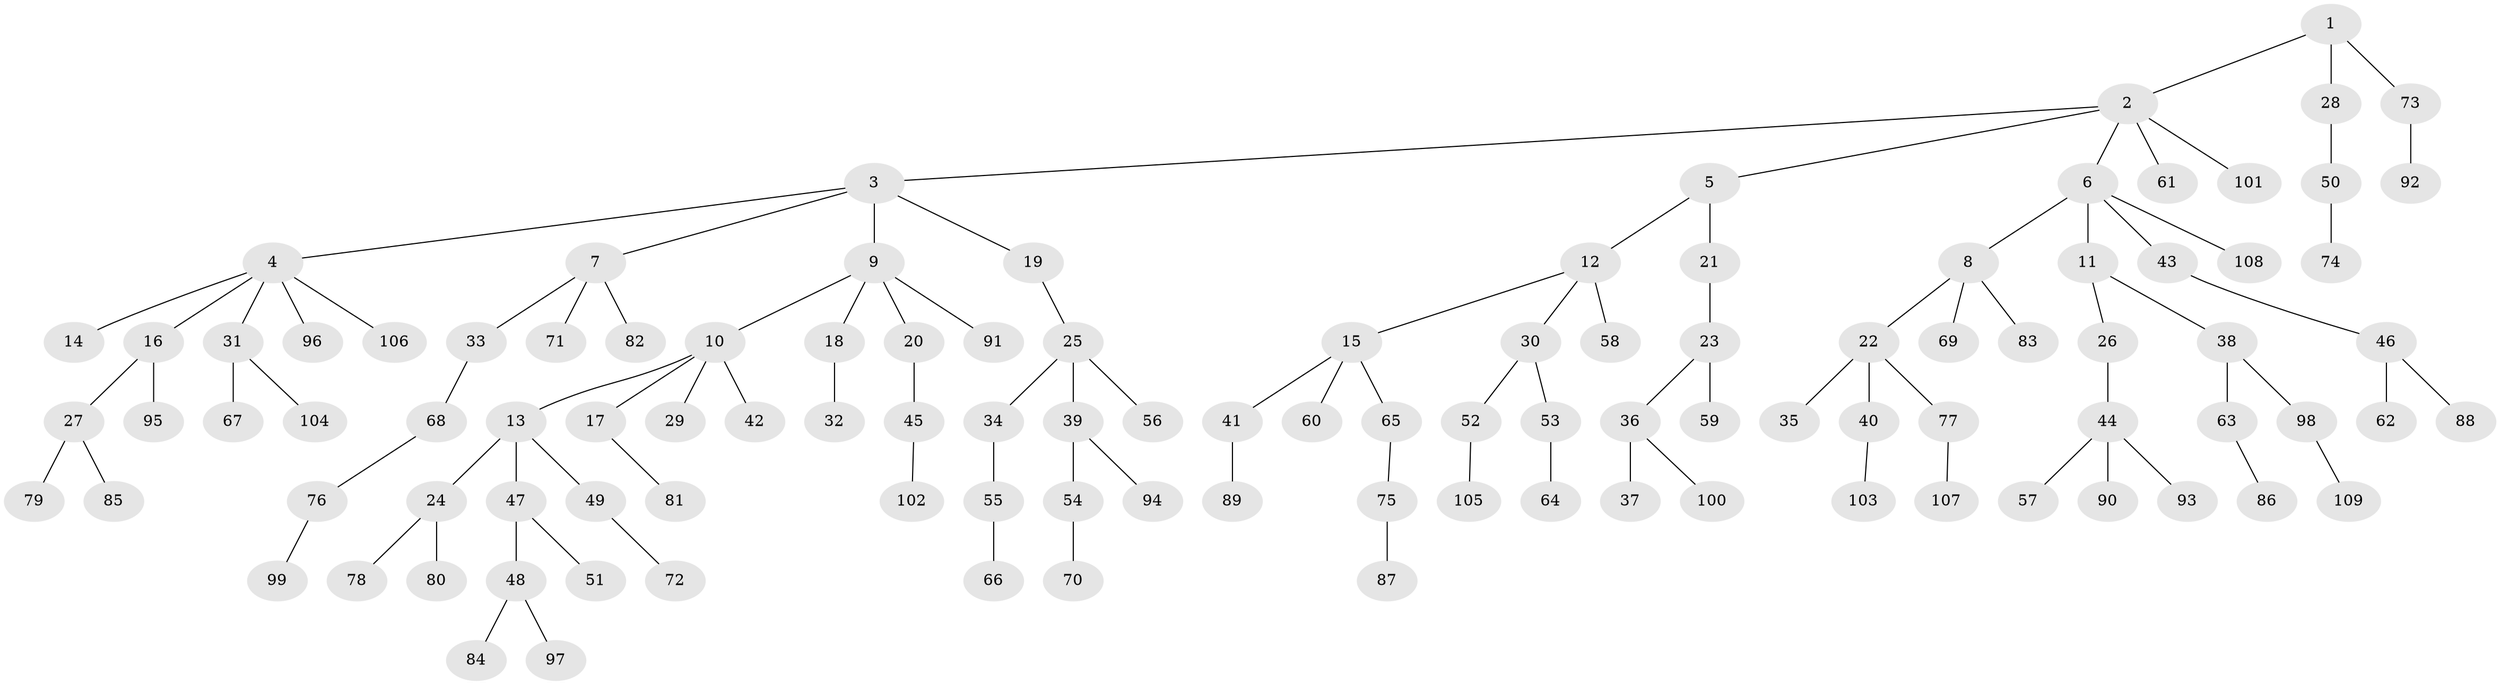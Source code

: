 // coarse degree distribution, {5: 0.045454545454545456, 2: 0.25757575757575757, 4: 0.07575757575757576, 1: 0.4696969696969697, 3: 0.15151515151515152}
// Generated by graph-tools (version 1.1) at 2025/37/03/04/25 23:37:18]
// undirected, 109 vertices, 108 edges
graph export_dot {
  node [color=gray90,style=filled];
  1;
  2;
  3;
  4;
  5;
  6;
  7;
  8;
  9;
  10;
  11;
  12;
  13;
  14;
  15;
  16;
  17;
  18;
  19;
  20;
  21;
  22;
  23;
  24;
  25;
  26;
  27;
  28;
  29;
  30;
  31;
  32;
  33;
  34;
  35;
  36;
  37;
  38;
  39;
  40;
  41;
  42;
  43;
  44;
  45;
  46;
  47;
  48;
  49;
  50;
  51;
  52;
  53;
  54;
  55;
  56;
  57;
  58;
  59;
  60;
  61;
  62;
  63;
  64;
  65;
  66;
  67;
  68;
  69;
  70;
  71;
  72;
  73;
  74;
  75;
  76;
  77;
  78;
  79;
  80;
  81;
  82;
  83;
  84;
  85;
  86;
  87;
  88;
  89;
  90;
  91;
  92;
  93;
  94;
  95;
  96;
  97;
  98;
  99;
  100;
  101;
  102;
  103;
  104;
  105;
  106;
  107;
  108;
  109;
  1 -- 2;
  1 -- 28;
  1 -- 73;
  2 -- 3;
  2 -- 5;
  2 -- 6;
  2 -- 61;
  2 -- 101;
  3 -- 4;
  3 -- 7;
  3 -- 9;
  3 -- 19;
  4 -- 14;
  4 -- 16;
  4 -- 31;
  4 -- 96;
  4 -- 106;
  5 -- 12;
  5 -- 21;
  6 -- 8;
  6 -- 11;
  6 -- 43;
  6 -- 108;
  7 -- 33;
  7 -- 71;
  7 -- 82;
  8 -- 22;
  8 -- 69;
  8 -- 83;
  9 -- 10;
  9 -- 18;
  9 -- 20;
  9 -- 91;
  10 -- 13;
  10 -- 17;
  10 -- 29;
  10 -- 42;
  11 -- 26;
  11 -- 38;
  12 -- 15;
  12 -- 30;
  12 -- 58;
  13 -- 24;
  13 -- 47;
  13 -- 49;
  15 -- 41;
  15 -- 60;
  15 -- 65;
  16 -- 27;
  16 -- 95;
  17 -- 81;
  18 -- 32;
  19 -- 25;
  20 -- 45;
  21 -- 23;
  22 -- 35;
  22 -- 40;
  22 -- 77;
  23 -- 36;
  23 -- 59;
  24 -- 78;
  24 -- 80;
  25 -- 34;
  25 -- 39;
  25 -- 56;
  26 -- 44;
  27 -- 79;
  27 -- 85;
  28 -- 50;
  30 -- 52;
  30 -- 53;
  31 -- 67;
  31 -- 104;
  33 -- 68;
  34 -- 55;
  36 -- 37;
  36 -- 100;
  38 -- 63;
  38 -- 98;
  39 -- 54;
  39 -- 94;
  40 -- 103;
  41 -- 89;
  43 -- 46;
  44 -- 57;
  44 -- 90;
  44 -- 93;
  45 -- 102;
  46 -- 62;
  46 -- 88;
  47 -- 48;
  47 -- 51;
  48 -- 84;
  48 -- 97;
  49 -- 72;
  50 -- 74;
  52 -- 105;
  53 -- 64;
  54 -- 70;
  55 -- 66;
  63 -- 86;
  65 -- 75;
  68 -- 76;
  73 -- 92;
  75 -- 87;
  76 -- 99;
  77 -- 107;
  98 -- 109;
}
